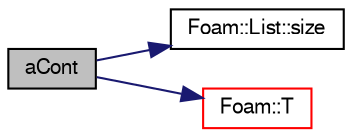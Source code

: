 digraph "aCont"
{
  bgcolor="transparent";
  edge [fontname="FreeSans",fontsize="10",labelfontname="FreeSans",labelfontsize="10"];
  node [fontname="FreeSans",fontsize="10",shape=record];
  rankdir="LR";
  Node314 [label="aCont",height=0.2,width=0.4,color="black", fillcolor="grey75", style="filled", fontcolor="black"];
  Node314 -> Node315 [color="midnightblue",fontsize="10",style="solid",fontname="FreeSans"];
  Node315 [label="Foam::List::size",height=0.2,width=0.4,color="black",URL="$a25694.html#a8a5f6fa29bd4b500caf186f60245b384",tooltip="Override size to be inconsistent with allocated storage. "];
  Node314 -> Node316 [color="midnightblue",fontsize="10",style="solid",fontname="FreeSans"];
  Node316 [label="Foam::T",height=0.2,width=0.4,color="red",URL="$a21124.html#ae57fda0abb14bb0944947c463c6e09d4"];
}
